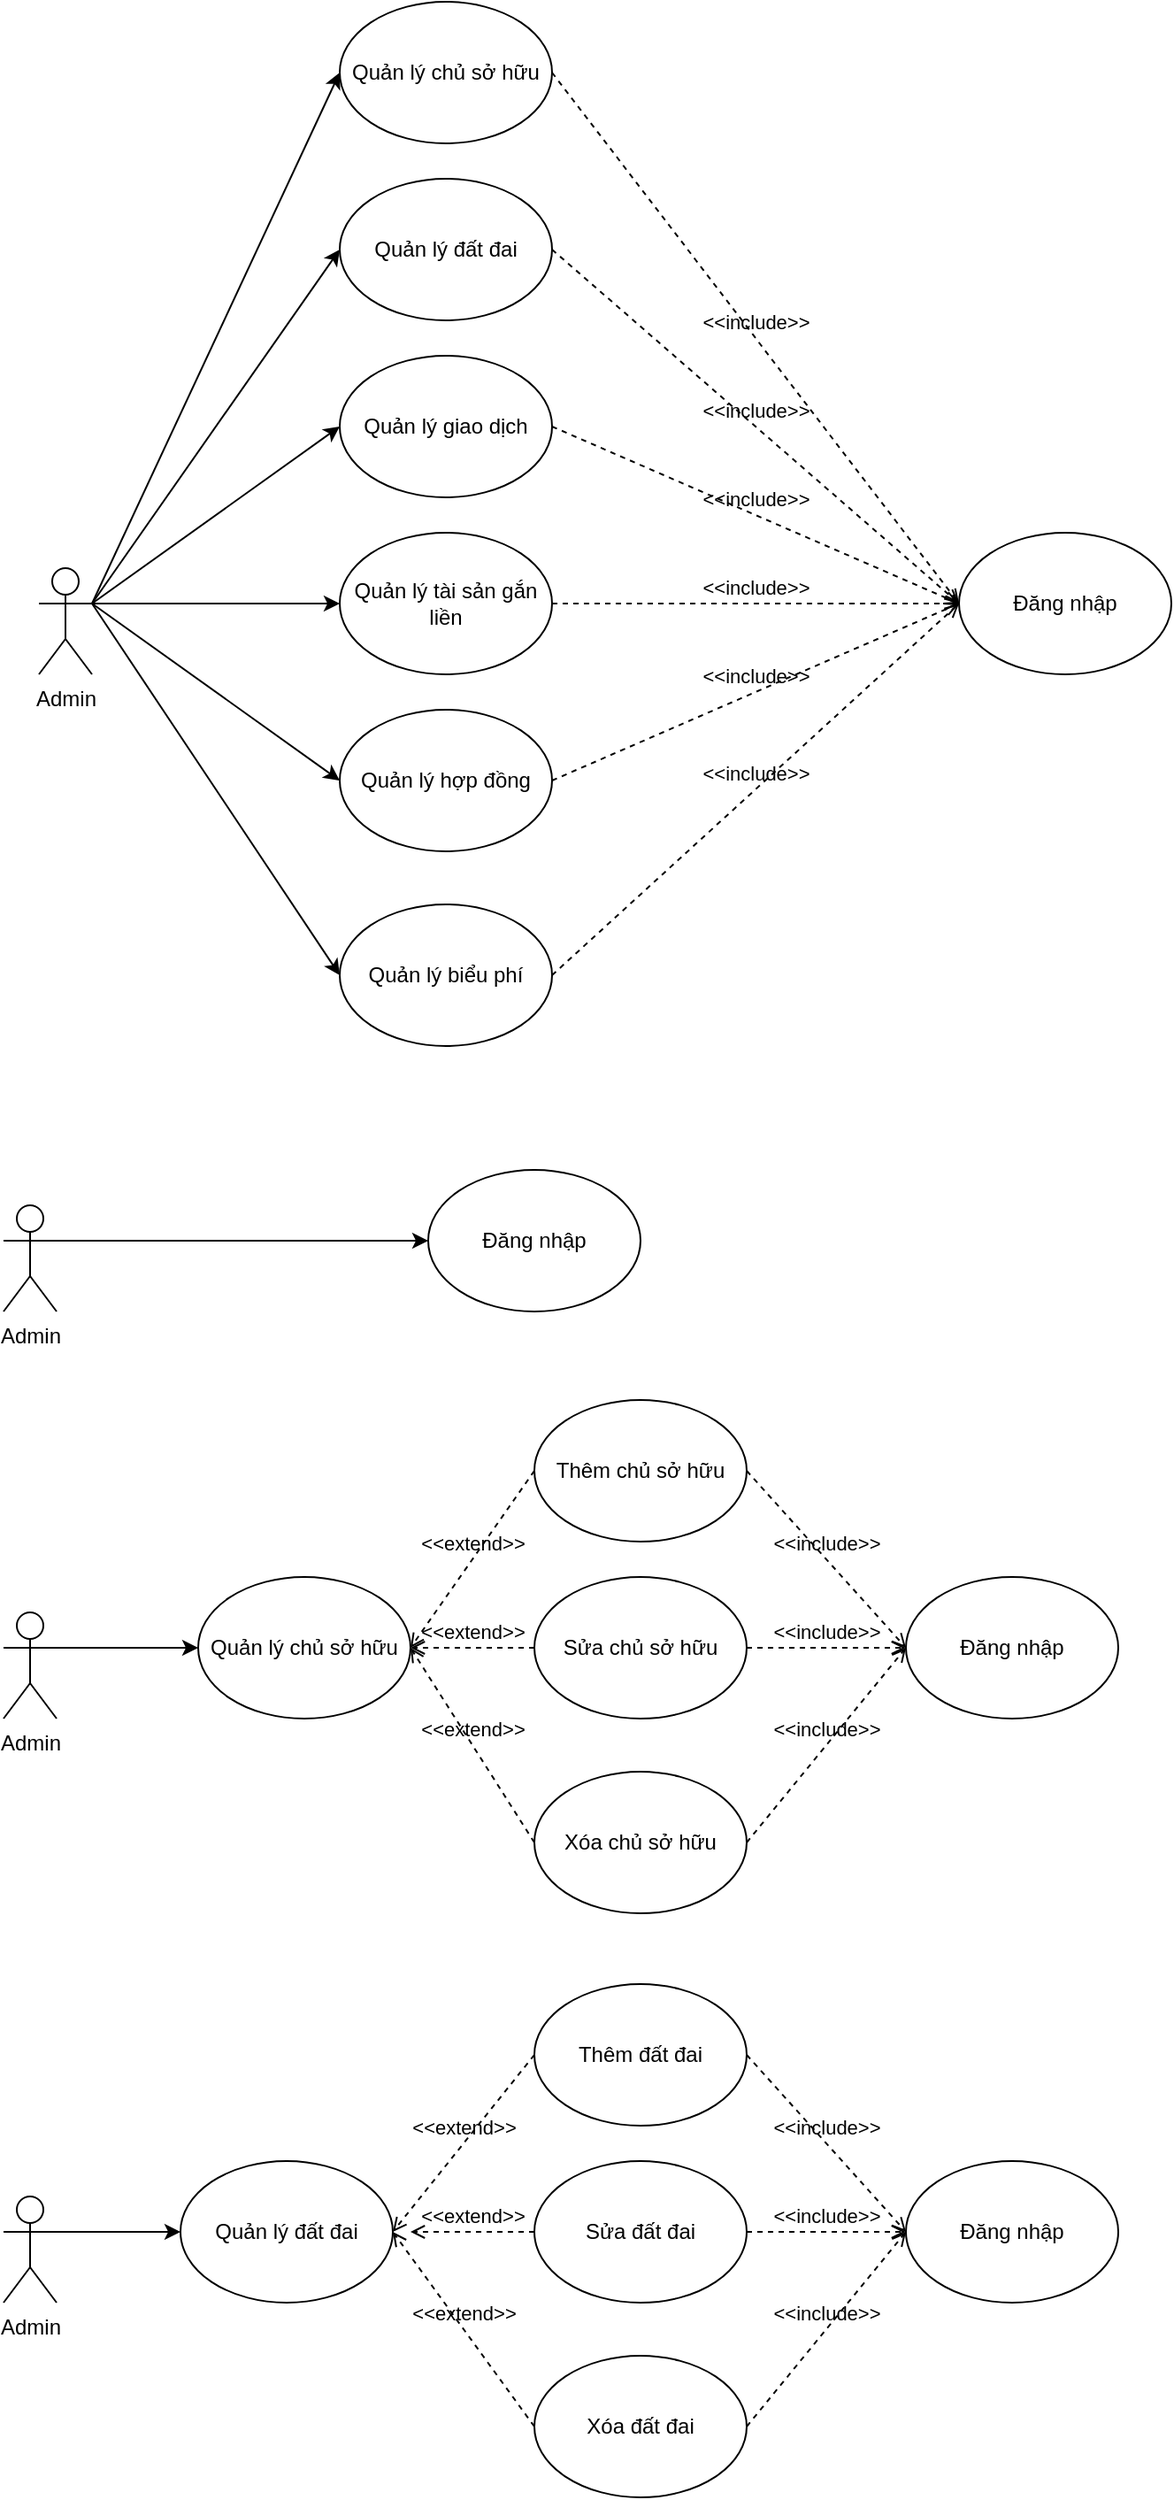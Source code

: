 <mxfile version="20.8.20" type="github">
  <diagram name="Trang-1" id="dnEFMiXXtpknOuQRKFOX">
    <mxGraphModel dx="880" dy="452" grid="1" gridSize="10" guides="1" tooltips="1" connect="1" arrows="1" fold="1" page="1" pageScale="1" pageWidth="827" pageHeight="1169" math="0" shadow="0">
      <root>
        <mxCell id="0" />
        <mxCell id="1" parent="0" />
        <mxCell id="d-u6irTQZ1BS86PKeHbl-13" style="edgeStyle=orthogonalEdgeStyle;rounded=0;orthogonalLoop=1;jettySize=auto;html=1;exitX=1;exitY=0.333;exitDx=0;exitDy=0;exitPerimeter=0;entryX=0;entryY=0.5;entryDx=0;entryDy=0;" edge="1" parent="1" source="d-u6irTQZ1BS86PKeHbl-1" target="d-u6irTQZ1BS86PKeHbl-6">
          <mxGeometry relative="1" as="geometry" />
        </mxCell>
        <mxCell id="d-u6irTQZ1BS86PKeHbl-1" value="Admin&lt;br&gt;" style="shape=umlActor;verticalLabelPosition=bottom;verticalAlign=top;html=1;outlineConnect=0;" vertex="1" parent="1">
          <mxGeometry x="50" y="330" width="30" height="60" as="geometry" />
        </mxCell>
        <mxCell id="d-u6irTQZ1BS86PKeHbl-3" value="Quản lý chủ sở hữu" style="ellipse;whiteSpace=wrap;html=1;" vertex="1" parent="1">
          <mxGeometry x="220" y="10" width="120" height="80" as="geometry" />
        </mxCell>
        <mxCell id="d-u6irTQZ1BS86PKeHbl-4" value="Quản lý đất đai" style="ellipse;whiteSpace=wrap;html=1;" vertex="1" parent="1">
          <mxGeometry x="220" y="110" width="120" height="80" as="geometry" />
        </mxCell>
        <mxCell id="d-u6irTQZ1BS86PKeHbl-5" value="Quản lý giao dịch" style="ellipse;whiteSpace=wrap;html=1;" vertex="1" parent="1">
          <mxGeometry x="220" y="210" width="120" height="80" as="geometry" />
        </mxCell>
        <mxCell id="d-u6irTQZ1BS86PKeHbl-6" value="Quản lý tài sản gắn liền" style="ellipse;whiteSpace=wrap;html=1;" vertex="1" parent="1">
          <mxGeometry x="220" y="310" width="120" height="80" as="geometry" />
        </mxCell>
        <mxCell id="d-u6irTQZ1BS86PKeHbl-7" value="Quản lý hợp đồng" style="ellipse;whiteSpace=wrap;html=1;" vertex="1" parent="1">
          <mxGeometry x="220" y="410" width="120" height="80" as="geometry" />
        </mxCell>
        <mxCell id="d-u6irTQZ1BS86PKeHbl-8" value="Quản lý biểu phí" style="ellipse;whiteSpace=wrap;html=1;" vertex="1" parent="1">
          <mxGeometry x="220" y="520" width="120" height="80" as="geometry" />
        </mxCell>
        <mxCell id="d-u6irTQZ1BS86PKeHbl-9" value="Đăng nhập" style="ellipse;whiteSpace=wrap;html=1;" vertex="1" parent="1">
          <mxGeometry x="570" y="310" width="120" height="80" as="geometry" />
        </mxCell>
        <mxCell id="d-u6irTQZ1BS86PKeHbl-10" value="" style="endArrow=classic;html=1;rounded=0;exitX=1;exitY=0.333;exitDx=0;exitDy=0;exitPerimeter=0;entryX=0;entryY=0.5;entryDx=0;entryDy=0;" edge="1" parent="1" source="d-u6irTQZ1BS86PKeHbl-1" target="d-u6irTQZ1BS86PKeHbl-3">
          <mxGeometry width="50" height="50" relative="1" as="geometry">
            <mxPoint x="390" y="350" as="sourcePoint" />
            <mxPoint x="440" y="300" as="targetPoint" />
          </mxGeometry>
        </mxCell>
        <mxCell id="d-u6irTQZ1BS86PKeHbl-11" value="" style="endArrow=classic;html=1;rounded=0;exitX=1;exitY=0.333;exitDx=0;exitDy=0;exitPerimeter=0;entryX=0;entryY=0.5;entryDx=0;entryDy=0;" edge="1" parent="1" source="d-u6irTQZ1BS86PKeHbl-1" target="d-u6irTQZ1BS86PKeHbl-4">
          <mxGeometry width="50" height="50" relative="1" as="geometry">
            <mxPoint x="90" y="360" as="sourcePoint" />
            <mxPoint x="260" y="100" as="targetPoint" />
          </mxGeometry>
        </mxCell>
        <mxCell id="d-u6irTQZ1BS86PKeHbl-12" value="" style="endArrow=classic;html=1;rounded=0;entryX=0;entryY=0.5;entryDx=0;entryDy=0;" edge="1" parent="1" target="d-u6irTQZ1BS86PKeHbl-5">
          <mxGeometry width="50" height="50" relative="1" as="geometry">
            <mxPoint x="80" y="350" as="sourcePoint" />
            <mxPoint x="230" y="160" as="targetPoint" />
          </mxGeometry>
        </mxCell>
        <mxCell id="d-u6irTQZ1BS86PKeHbl-15" value="" style="endArrow=classic;html=1;rounded=0;exitX=1;exitY=0.333;exitDx=0;exitDy=0;exitPerimeter=0;entryX=0;entryY=0.5;entryDx=0;entryDy=0;" edge="1" parent="1" source="d-u6irTQZ1BS86PKeHbl-1" target="d-u6irTQZ1BS86PKeHbl-7">
          <mxGeometry width="50" height="50" relative="1" as="geometry">
            <mxPoint x="100" y="370" as="sourcePoint" />
            <mxPoint x="240" y="170" as="targetPoint" />
          </mxGeometry>
        </mxCell>
        <mxCell id="d-u6irTQZ1BS86PKeHbl-16" value="" style="endArrow=classic;html=1;rounded=0;entryX=0;entryY=0.5;entryDx=0;entryDy=0;" edge="1" parent="1" target="d-u6irTQZ1BS86PKeHbl-8">
          <mxGeometry width="50" height="50" relative="1" as="geometry">
            <mxPoint x="80" y="350" as="sourcePoint" />
            <mxPoint x="230" y="460" as="targetPoint" />
          </mxGeometry>
        </mxCell>
        <mxCell id="d-u6irTQZ1BS86PKeHbl-18" value="&amp;lt;&amp;lt;include&amp;gt;&amp;gt;" style="html=1;verticalAlign=bottom;labelBackgroundColor=none;endArrow=open;endFill=0;dashed=1;rounded=0;exitX=1;exitY=0.5;exitDx=0;exitDy=0;entryX=0;entryY=0.5;entryDx=0;entryDy=0;" edge="1" parent="1" source="d-u6irTQZ1BS86PKeHbl-3" target="d-u6irTQZ1BS86PKeHbl-9">
          <mxGeometry width="160" relative="1" as="geometry">
            <mxPoint x="330" y="270" as="sourcePoint" />
            <mxPoint x="490" y="270" as="targetPoint" />
          </mxGeometry>
        </mxCell>
        <mxCell id="d-u6irTQZ1BS86PKeHbl-19" value="&amp;lt;&amp;lt;include&amp;gt;&amp;gt;" style="html=1;verticalAlign=bottom;labelBackgroundColor=none;endArrow=open;endFill=0;dashed=1;rounded=0;exitX=1;exitY=0.5;exitDx=0;exitDy=0;" edge="1" parent="1" source="d-u6irTQZ1BS86PKeHbl-4">
          <mxGeometry width="160" relative="1" as="geometry">
            <mxPoint x="350" y="60" as="sourcePoint" />
            <mxPoint x="570" y="350" as="targetPoint" />
          </mxGeometry>
        </mxCell>
        <mxCell id="d-u6irTQZ1BS86PKeHbl-20" value="&amp;lt;&amp;lt;include&amp;gt;&amp;gt;" style="html=1;verticalAlign=bottom;labelBackgroundColor=none;endArrow=open;endFill=0;dashed=1;rounded=0;exitX=1;exitY=0.5;exitDx=0;exitDy=0;entryX=0;entryY=0.5;entryDx=0;entryDy=0;" edge="1" parent="1" source="d-u6irTQZ1BS86PKeHbl-5" target="d-u6irTQZ1BS86PKeHbl-9">
          <mxGeometry width="160" relative="1" as="geometry">
            <mxPoint x="360" y="70" as="sourcePoint" />
            <mxPoint x="590" y="370" as="targetPoint" />
          </mxGeometry>
        </mxCell>
        <mxCell id="d-u6irTQZ1BS86PKeHbl-21" value="&amp;lt;&amp;lt;include&amp;gt;&amp;gt;" style="html=1;verticalAlign=bottom;labelBackgroundColor=none;endArrow=open;endFill=0;dashed=1;rounded=0;exitX=1;exitY=0.5;exitDx=0;exitDy=0;" edge="1" parent="1" source="d-u6irTQZ1BS86PKeHbl-6">
          <mxGeometry width="160" relative="1" as="geometry">
            <mxPoint x="350" y="260" as="sourcePoint" />
            <mxPoint x="570" y="350" as="targetPoint" />
          </mxGeometry>
        </mxCell>
        <mxCell id="d-u6irTQZ1BS86PKeHbl-22" value="&amp;lt;&amp;lt;include&amp;gt;&amp;gt;" style="html=1;verticalAlign=bottom;labelBackgroundColor=none;endArrow=open;endFill=0;dashed=1;rounded=0;exitX=1;exitY=0.5;exitDx=0;exitDy=0;" edge="1" parent="1" source="d-u6irTQZ1BS86PKeHbl-7">
          <mxGeometry width="160" relative="1" as="geometry">
            <mxPoint x="350" y="360" as="sourcePoint" />
            <mxPoint x="570" y="350" as="targetPoint" />
          </mxGeometry>
        </mxCell>
        <mxCell id="d-u6irTQZ1BS86PKeHbl-23" value="&amp;lt;&amp;lt;include&amp;gt;&amp;gt;" style="html=1;verticalAlign=bottom;labelBackgroundColor=none;endArrow=open;endFill=0;dashed=1;rounded=0;exitX=1;exitY=0.5;exitDx=0;exitDy=0;entryX=0;entryY=0.5;entryDx=0;entryDy=0;" edge="1" parent="1" source="d-u6irTQZ1BS86PKeHbl-8" target="d-u6irTQZ1BS86PKeHbl-9">
          <mxGeometry width="160" relative="1" as="geometry">
            <mxPoint x="350" y="460" as="sourcePoint" />
            <mxPoint x="580" y="360" as="targetPoint" />
          </mxGeometry>
        </mxCell>
        <mxCell id="d-u6irTQZ1BS86PKeHbl-25" value="Admin&lt;br&gt;" style="shape=umlActor;verticalLabelPosition=bottom;verticalAlign=top;html=1;outlineConnect=0;" vertex="1" parent="1">
          <mxGeometry x="30" y="690" width="30" height="60" as="geometry" />
        </mxCell>
        <mxCell id="d-u6irTQZ1BS86PKeHbl-26" value="Đăng nhập" style="ellipse;whiteSpace=wrap;html=1;" vertex="1" parent="1">
          <mxGeometry x="270" y="670" width="120" height="80" as="geometry" />
        </mxCell>
        <mxCell id="d-u6irTQZ1BS86PKeHbl-27" style="edgeStyle=orthogonalEdgeStyle;rounded=0;orthogonalLoop=1;jettySize=auto;html=1;exitX=1;exitY=0.333;exitDx=0;exitDy=0;exitPerimeter=0;entryX=0;entryY=0.5;entryDx=0;entryDy=0;" edge="1" parent="1" source="d-u6irTQZ1BS86PKeHbl-25" target="d-u6irTQZ1BS86PKeHbl-26">
          <mxGeometry relative="1" as="geometry">
            <mxPoint x="90" y="360" as="sourcePoint" />
            <mxPoint x="230" y="360" as="targetPoint" />
          </mxGeometry>
        </mxCell>
        <mxCell id="d-u6irTQZ1BS86PKeHbl-28" value="Admin&lt;br&gt;" style="shape=umlActor;verticalLabelPosition=bottom;verticalAlign=top;html=1;outlineConnect=0;" vertex="1" parent="1">
          <mxGeometry x="30" y="920" width="30" height="60" as="geometry" />
        </mxCell>
        <mxCell id="d-u6irTQZ1BS86PKeHbl-29" value="Quản lý chủ sở hữu" style="ellipse;whiteSpace=wrap;html=1;" vertex="1" parent="1">
          <mxGeometry x="140" y="900" width="120" height="80" as="geometry" />
        </mxCell>
        <mxCell id="d-u6irTQZ1BS86PKeHbl-30" value="Thêm chủ sở hữu" style="ellipse;whiteSpace=wrap;html=1;" vertex="1" parent="1">
          <mxGeometry x="330" y="800" width="120" height="80" as="geometry" />
        </mxCell>
        <mxCell id="d-u6irTQZ1BS86PKeHbl-31" value="Sửa chủ sở hữu" style="ellipse;whiteSpace=wrap;html=1;" vertex="1" parent="1">
          <mxGeometry x="330" y="900" width="120" height="80" as="geometry" />
        </mxCell>
        <mxCell id="d-u6irTQZ1BS86PKeHbl-32" value="Xóa chủ sở hữu" style="ellipse;whiteSpace=wrap;html=1;" vertex="1" parent="1">
          <mxGeometry x="330" y="1010" width="120" height="80" as="geometry" />
        </mxCell>
        <mxCell id="d-u6irTQZ1BS86PKeHbl-33" value="Đăng nhập" style="ellipse;whiteSpace=wrap;html=1;" vertex="1" parent="1">
          <mxGeometry x="540" y="900" width="120" height="80" as="geometry" />
        </mxCell>
        <mxCell id="d-u6irTQZ1BS86PKeHbl-34" value="&amp;lt;&amp;lt;include&amp;gt;&amp;gt;" style="html=1;verticalAlign=bottom;labelBackgroundColor=none;endArrow=open;endFill=0;dashed=1;rounded=0;exitX=1;exitY=0.5;exitDx=0;exitDy=0;entryX=0;entryY=0.5;entryDx=0;entryDy=0;" edge="1" parent="1" source="d-u6irTQZ1BS86PKeHbl-30" target="d-u6irTQZ1BS86PKeHbl-33">
          <mxGeometry width="160" relative="1" as="geometry">
            <mxPoint x="330" y="900" as="sourcePoint" />
            <mxPoint x="490" y="900" as="targetPoint" />
          </mxGeometry>
        </mxCell>
        <mxCell id="d-u6irTQZ1BS86PKeHbl-35" value="&amp;lt;&amp;lt;include&amp;gt;&amp;gt;" style="html=1;verticalAlign=bottom;labelBackgroundColor=none;endArrow=open;endFill=0;dashed=1;rounded=0;exitX=1;exitY=0.5;exitDx=0;exitDy=0;" edge="1" parent="1" source="d-u6irTQZ1BS86PKeHbl-31">
          <mxGeometry width="160" relative="1" as="geometry">
            <mxPoint x="460" y="850" as="sourcePoint" />
            <mxPoint x="540" y="940" as="targetPoint" />
          </mxGeometry>
        </mxCell>
        <mxCell id="d-u6irTQZ1BS86PKeHbl-36" value="&amp;lt;&amp;lt;include&amp;gt;&amp;gt;" style="html=1;verticalAlign=bottom;labelBackgroundColor=none;endArrow=open;endFill=0;dashed=1;rounded=0;exitX=1;exitY=0.5;exitDx=0;exitDy=0;" edge="1" parent="1" source="d-u6irTQZ1BS86PKeHbl-32">
          <mxGeometry width="160" relative="1" as="geometry">
            <mxPoint x="470" y="860" as="sourcePoint" />
            <mxPoint x="540" y="940" as="targetPoint" />
          </mxGeometry>
        </mxCell>
        <mxCell id="d-u6irTQZ1BS86PKeHbl-37" value="&amp;lt;&amp;lt;extend&amp;gt;&amp;gt;" style="html=1;verticalAlign=bottom;labelBackgroundColor=none;endArrow=open;endFill=0;dashed=1;rounded=0;entryX=1;entryY=0.5;entryDx=0;entryDy=0;exitX=0;exitY=0.5;exitDx=0;exitDy=0;" edge="1" parent="1" source="d-u6irTQZ1BS86PKeHbl-30" target="d-u6irTQZ1BS86PKeHbl-29">
          <mxGeometry width="160" relative="1" as="geometry">
            <mxPoint x="330" y="900" as="sourcePoint" />
            <mxPoint x="490" y="900" as="targetPoint" />
          </mxGeometry>
        </mxCell>
        <mxCell id="d-u6irTQZ1BS86PKeHbl-38" value="&amp;lt;&amp;lt;extend&amp;gt;&amp;gt;" style="html=1;verticalAlign=bottom;labelBackgroundColor=none;endArrow=open;endFill=0;dashed=1;rounded=0;exitX=0;exitY=0.5;exitDx=0;exitDy=0;" edge="1" parent="1" source="d-u6irTQZ1BS86PKeHbl-31">
          <mxGeometry width="160" relative="1" as="geometry">
            <mxPoint x="340" y="850" as="sourcePoint" />
            <mxPoint x="260" y="940" as="targetPoint" />
          </mxGeometry>
        </mxCell>
        <mxCell id="d-u6irTQZ1BS86PKeHbl-39" value="&amp;lt;&amp;lt;extend&amp;gt;&amp;gt;" style="html=1;verticalAlign=bottom;labelBackgroundColor=none;endArrow=open;endFill=0;dashed=1;rounded=0;entryX=1;entryY=0.5;entryDx=0;entryDy=0;exitX=0;exitY=0.5;exitDx=0;exitDy=0;" edge="1" parent="1" source="d-u6irTQZ1BS86PKeHbl-32" target="d-u6irTQZ1BS86PKeHbl-29">
          <mxGeometry width="160" relative="1" as="geometry">
            <mxPoint x="350" y="860" as="sourcePoint" />
            <mxPoint x="280" y="970" as="targetPoint" />
          </mxGeometry>
        </mxCell>
        <mxCell id="d-u6irTQZ1BS86PKeHbl-41" value="" style="endArrow=classic;html=1;rounded=0;exitX=1;exitY=0.333;exitDx=0;exitDy=0;exitPerimeter=0;entryX=0;entryY=0.5;entryDx=0;entryDy=0;" edge="1" parent="1" source="d-u6irTQZ1BS86PKeHbl-28" target="d-u6irTQZ1BS86PKeHbl-29">
          <mxGeometry width="50" height="50" relative="1" as="geometry">
            <mxPoint x="390" y="920" as="sourcePoint" />
            <mxPoint x="440" y="870" as="targetPoint" />
          </mxGeometry>
        </mxCell>
        <mxCell id="d-u6irTQZ1BS86PKeHbl-42" value="Admin&lt;br&gt;" style="shape=umlActor;verticalLabelPosition=bottom;verticalAlign=top;html=1;outlineConnect=0;" vertex="1" parent="1">
          <mxGeometry x="30" y="1250" width="30" height="60" as="geometry" />
        </mxCell>
        <mxCell id="d-u6irTQZ1BS86PKeHbl-43" value="Quản lý đất đai" style="ellipse;whiteSpace=wrap;html=1;" vertex="1" parent="1">
          <mxGeometry x="130" y="1230" width="120" height="80" as="geometry" />
        </mxCell>
        <mxCell id="d-u6irTQZ1BS86PKeHbl-44" value="Thêm đất đai" style="ellipse;whiteSpace=wrap;html=1;" vertex="1" parent="1">
          <mxGeometry x="330" y="1130" width="120" height="80" as="geometry" />
        </mxCell>
        <mxCell id="d-u6irTQZ1BS86PKeHbl-45" value="Sửa đất đai" style="ellipse;whiteSpace=wrap;html=1;" vertex="1" parent="1">
          <mxGeometry x="330" y="1230" width="120" height="80" as="geometry" />
        </mxCell>
        <mxCell id="d-u6irTQZ1BS86PKeHbl-46" value="Xóa đất đai" style="ellipse;whiteSpace=wrap;html=1;" vertex="1" parent="1">
          <mxGeometry x="330" y="1340" width="120" height="80" as="geometry" />
        </mxCell>
        <mxCell id="d-u6irTQZ1BS86PKeHbl-47" value="Đăng nhập" style="ellipse;whiteSpace=wrap;html=1;" vertex="1" parent="1">
          <mxGeometry x="540" y="1230" width="120" height="80" as="geometry" />
        </mxCell>
        <mxCell id="d-u6irTQZ1BS86PKeHbl-48" value="&amp;lt;&amp;lt;include&amp;gt;&amp;gt;" style="html=1;verticalAlign=bottom;labelBackgroundColor=none;endArrow=open;endFill=0;dashed=1;rounded=0;exitX=1;exitY=0.5;exitDx=0;exitDy=0;entryX=0;entryY=0.5;entryDx=0;entryDy=0;" edge="1" parent="1" source="d-u6irTQZ1BS86PKeHbl-44" target="d-u6irTQZ1BS86PKeHbl-47">
          <mxGeometry width="160" relative="1" as="geometry">
            <mxPoint x="330" y="1230" as="sourcePoint" />
            <mxPoint x="490" y="1230" as="targetPoint" />
          </mxGeometry>
        </mxCell>
        <mxCell id="d-u6irTQZ1BS86PKeHbl-49" value="&amp;lt;&amp;lt;include&amp;gt;&amp;gt;" style="html=1;verticalAlign=bottom;labelBackgroundColor=none;endArrow=open;endFill=0;dashed=1;rounded=0;exitX=1;exitY=0.5;exitDx=0;exitDy=0;" edge="1" parent="1" source="d-u6irTQZ1BS86PKeHbl-45">
          <mxGeometry width="160" relative="1" as="geometry">
            <mxPoint x="460" y="1180" as="sourcePoint" />
            <mxPoint x="540" y="1270" as="targetPoint" />
          </mxGeometry>
        </mxCell>
        <mxCell id="d-u6irTQZ1BS86PKeHbl-50" value="&amp;lt;&amp;lt;include&amp;gt;&amp;gt;" style="html=1;verticalAlign=bottom;labelBackgroundColor=none;endArrow=open;endFill=0;dashed=1;rounded=0;exitX=1;exitY=0.5;exitDx=0;exitDy=0;" edge="1" parent="1" source="d-u6irTQZ1BS86PKeHbl-46">
          <mxGeometry width="160" relative="1" as="geometry">
            <mxPoint x="470" y="1190" as="sourcePoint" />
            <mxPoint x="540" y="1270" as="targetPoint" />
          </mxGeometry>
        </mxCell>
        <mxCell id="d-u6irTQZ1BS86PKeHbl-51" value="&amp;lt;&amp;lt;extend&amp;gt;&amp;gt;" style="html=1;verticalAlign=bottom;labelBackgroundColor=none;endArrow=open;endFill=0;dashed=1;rounded=0;entryX=1;entryY=0.5;entryDx=0;entryDy=0;exitX=0;exitY=0.5;exitDx=0;exitDy=0;" edge="1" parent="1" source="d-u6irTQZ1BS86PKeHbl-44" target="d-u6irTQZ1BS86PKeHbl-43">
          <mxGeometry width="160" relative="1" as="geometry">
            <mxPoint x="330" y="1230" as="sourcePoint" />
            <mxPoint x="490" y="1230" as="targetPoint" />
          </mxGeometry>
        </mxCell>
        <mxCell id="d-u6irTQZ1BS86PKeHbl-52" value="&amp;lt;&amp;lt;extend&amp;gt;&amp;gt;" style="html=1;verticalAlign=bottom;labelBackgroundColor=none;endArrow=open;endFill=0;dashed=1;rounded=0;exitX=0;exitY=0.5;exitDx=0;exitDy=0;" edge="1" parent="1" source="d-u6irTQZ1BS86PKeHbl-45">
          <mxGeometry width="160" relative="1" as="geometry">
            <mxPoint x="340" y="1180" as="sourcePoint" />
            <mxPoint x="260" y="1270" as="targetPoint" />
          </mxGeometry>
        </mxCell>
        <mxCell id="d-u6irTQZ1BS86PKeHbl-53" value="&amp;lt;&amp;lt;extend&amp;gt;&amp;gt;" style="html=1;verticalAlign=bottom;labelBackgroundColor=none;endArrow=open;endFill=0;dashed=1;rounded=0;entryX=1;entryY=0.5;entryDx=0;entryDy=0;exitX=0;exitY=0.5;exitDx=0;exitDy=0;" edge="1" parent="1" source="d-u6irTQZ1BS86PKeHbl-46" target="d-u6irTQZ1BS86PKeHbl-43">
          <mxGeometry width="160" relative="1" as="geometry">
            <mxPoint x="350" y="1190" as="sourcePoint" />
            <mxPoint x="280" y="1300" as="targetPoint" />
          </mxGeometry>
        </mxCell>
        <mxCell id="d-u6irTQZ1BS86PKeHbl-54" value="" style="endArrow=classic;html=1;rounded=0;exitX=1;exitY=0.333;exitDx=0;exitDy=0;exitPerimeter=0;entryX=0;entryY=0.5;entryDx=0;entryDy=0;" edge="1" parent="1" source="d-u6irTQZ1BS86PKeHbl-42" target="d-u6irTQZ1BS86PKeHbl-43">
          <mxGeometry width="50" height="50" relative="1" as="geometry">
            <mxPoint x="390" y="1250" as="sourcePoint" />
            <mxPoint x="440" y="1200" as="targetPoint" />
          </mxGeometry>
        </mxCell>
      </root>
    </mxGraphModel>
  </diagram>
</mxfile>
